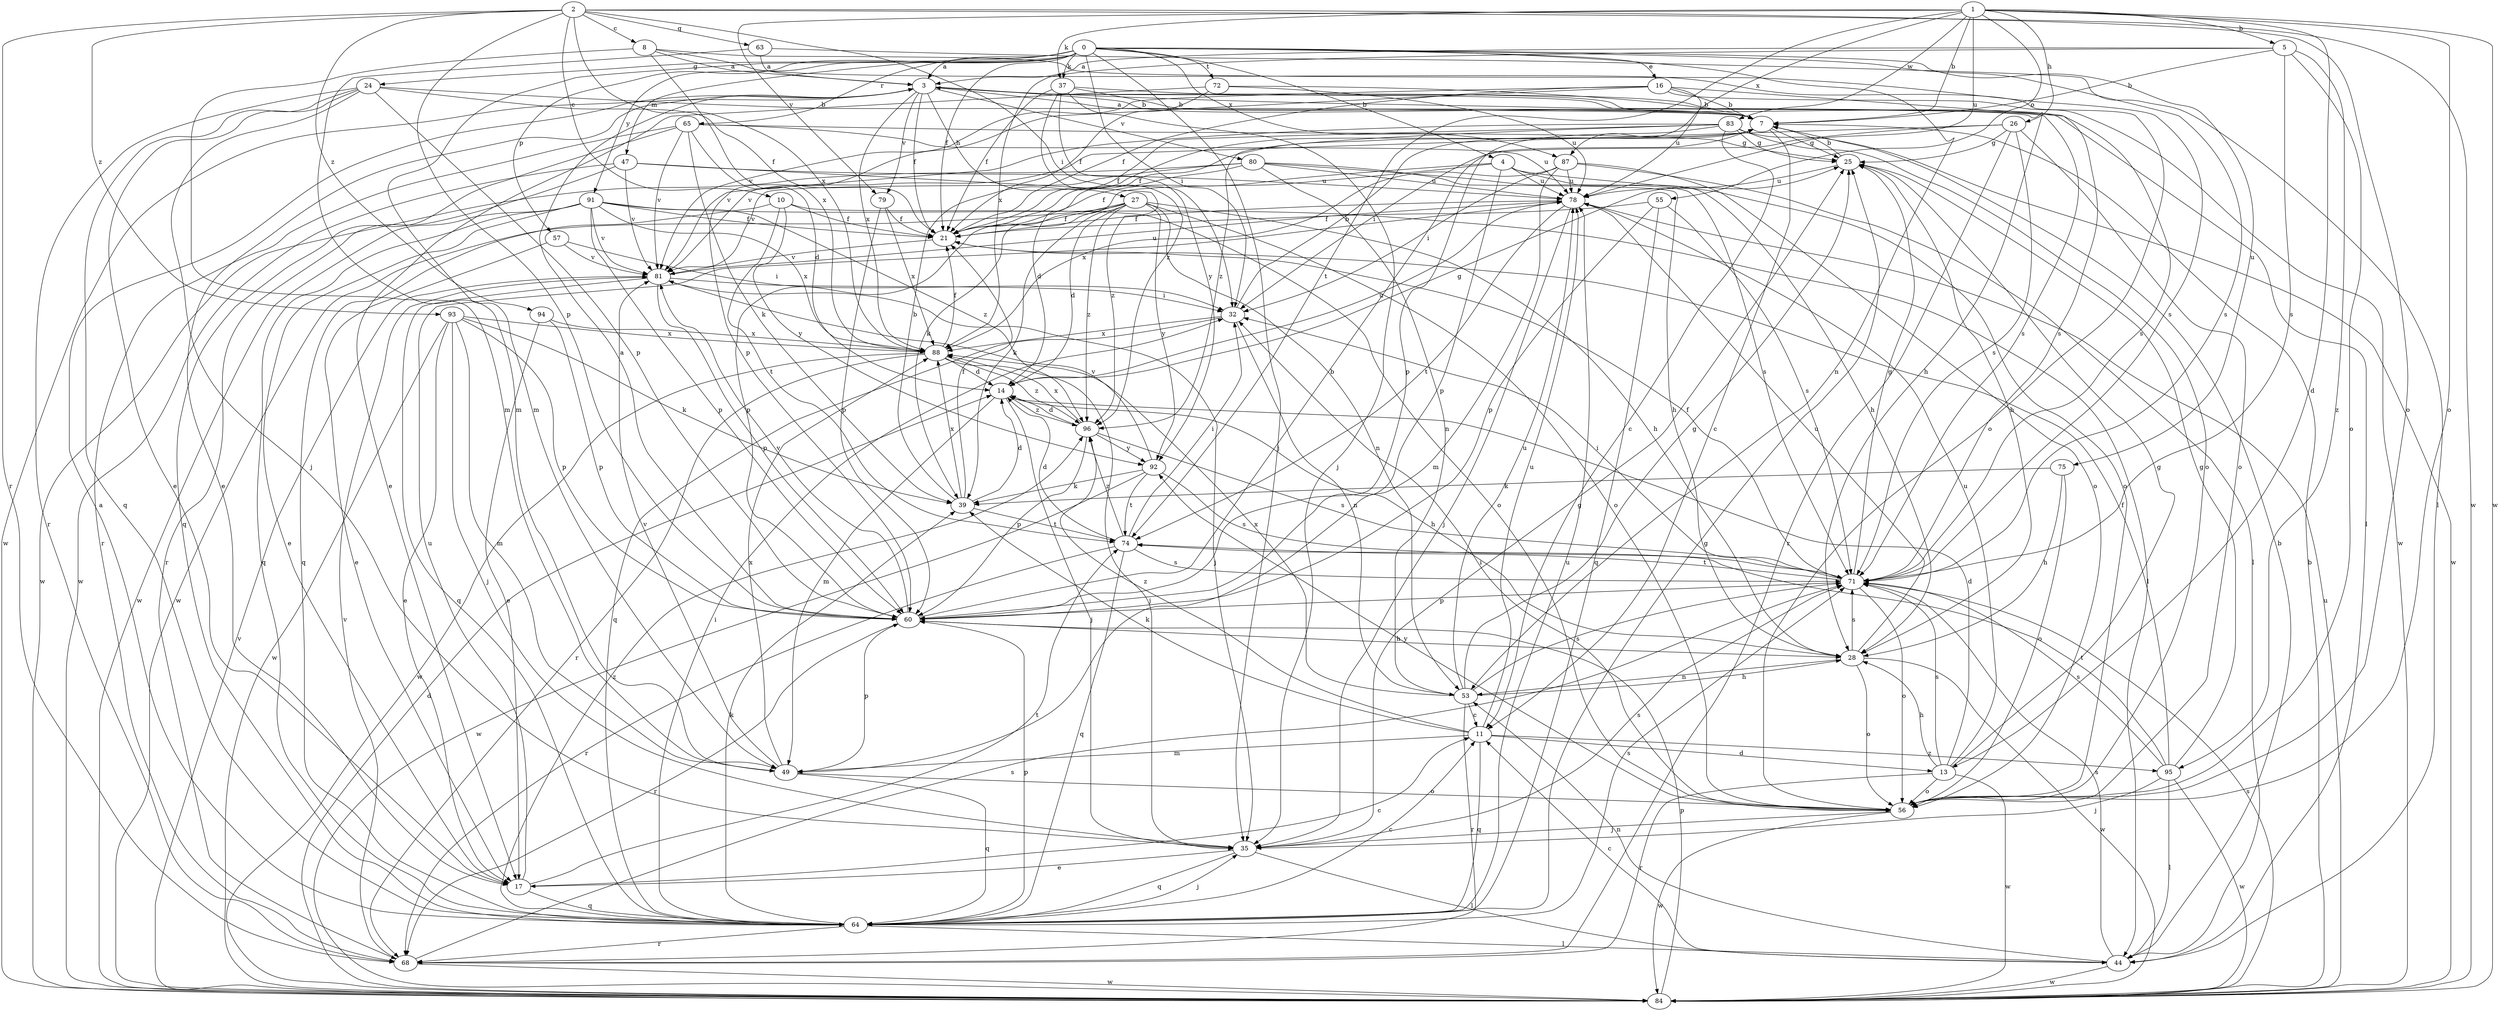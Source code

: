 strict digraph  {
0;
1;
2;
3;
4;
5;
7;
8;
10;
11;
13;
14;
16;
17;
21;
24;
25;
26;
27;
28;
32;
35;
37;
39;
44;
47;
49;
53;
55;
56;
57;
60;
63;
64;
65;
68;
71;
72;
74;
75;
78;
79;
80;
81;
83;
84;
87;
88;
91;
92;
93;
94;
95;
96;
0 -> 3  [label=a];
0 -> 4  [label=b];
0 -> 16  [label=e];
0 -> 21  [label=f];
0 -> 24  [label=g];
0 -> 32  [label=i];
0 -> 35  [label=j];
0 -> 37  [label=k];
0 -> 47  [label=m];
0 -> 49  [label=m];
0 -> 53  [label=n];
0 -> 57  [label=p];
0 -> 65  [label=r];
0 -> 71  [label=s];
0 -> 72  [label=t];
0 -> 75  [label=u];
0 -> 87  [label=x];
0 -> 91  [label=y];
1 -> 5  [label=b];
1 -> 7  [label=b];
1 -> 13  [label=d];
1 -> 26  [label=h];
1 -> 37  [label=k];
1 -> 55  [label=o];
1 -> 56  [label=o];
1 -> 74  [label=t];
1 -> 78  [label=u];
1 -> 79  [label=v];
1 -> 83  [label=w];
1 -> 84  [label=w];
1 -> 87  [label=x];
2 -> 8  [label=c];
2 -> 10  [label=c];
2 -> 32  [label=i];
2 -> 56  [label=o];
2 -> 60  [label=p];
2 -> 63  [label=q];
2 -> 68  [label=r];
2 -> 84  [label=w];
2 -> 88  [label=x];
2 -> 93  [label=z];
2 -> 94  [label=z];
3 -> 7  [label=b];
3 -> 17  [label=e];
3 -> 21  [label=f];
3 -> 27  [label=h];
3 -> 28  [label=h];
3 -> 44  [label=l];
3 -> 71  [label=s];
3 -> 79  [label=v];
3 -> 80  [label=v];
3 -> 84  [label=w];
3 -> 88  [label=x];
4 -> 21  [label=f];
4 -> 28  [label=h];
4 -> 39  [label=k];
4 -> 56  [label=o];
4 -> 60  [label=p];
4 -> 78  [label=u];
5 -> 3  [label=a];
5 -> 7  [label=b];
5 -> 56  [label=o];
5 -> 71  [label=s];
5 -> 88  [label=x];
5 -> 95  [label=z];
7 -> 3  [label=a];
7 -> 11  [label=c];
7 -> 21  [label=f];
7 -> 25  [label=g];
8 -> 3  [label=a];
8 -> 49  [label=m];
8 -> 56  [label=o];
8 -> 71  [label=s];
8 -> 88  [label=x];
10 -> 21  [label=f];
10 -> 56  [label=o];
10 -> 64  [label=q];
10 -> 74  [label=t];
10 -> 92  [label=y];
11 -> 13  [label=d];
11 -> 39  [label=k];
11 -> 49  [label=m];
11 -> 64  [label=q];
11 -> 78  [label=u];
11 -> 95  [label=z];
11 -> 96  [label=z];
13 -> 14  [label=d];
13 -> 25  [label=g];
13 -> 28  [label=h];
13 -> 56  [label=o];
13 -> 68  [label=r];
13 -> 71  [label=s];
13 -> 78  [label=u];
13 -> 84  [label=w];
14 -> 25  [label=g];
14 -> 28  [label=h];
14 -> 35  [label=j];
14 -> 49  [label=m];
14 -> 78  [label=u];
14 -> 96  [label=z];
16 -> 7  [label=b];
16 -> 21  [label=f];
16 -> 60  [label=p];
16 -> 71  [label=s];
16 -> 78  [label=u];
16 -> 81  [label=v];
16 -> 84  [label=w];
17 -> 11  [label=c];
17 -> 64  [label=q];
17 -> 74  [label=t];
17 -> 78  [label=u];
21 -> 81  [label=v];
24 -> 7  [label=b];
24 -> 17  [label=e];
24 -> 21  [label=f];
24 -> 35  [label=j];
24 -> 60  [label=p];
24 -> 64  [label=q];
24 -> 68  [label=r];
25 -> 7  [label=b];
25 -> 28  [label=h];
25 -> 78  [label=u];
26 -> 25  [label=g];
26 -> 32  [label=i];
26 -> 56  [label=o];
26 -> 68  [label=r];
26 -> 71  [label=s];
26 -> 81  [label=v];
27 -> 14  [label=d];
27 -> 21  [label=f];
27 -> 28  [label=h];
27 -> 39  [label=k];
27 -> 53  [label=n];
27 -> 56  [label=o];
27 -> 60  [label=p];
27 -> 84  [label=w];
27 -> 92  [label=y];
27 -> 96  [label=z];
28 -> 53  [label=n];
28 -> 56  [label=o];
28 -> 71  [label=s];
28 -> 78  [label=u];
28 -> 84  [label=w];
32 -> 7  [label=b];
32 -> 53  [label=n];
32 -> 64  [label=q];
32 -> 88  [label=x];
35 -> 17  [label=e];
35 -> 25  [label=g];
35 -> 44  [label=l];
35 -> 64  [label=q];
35 -> 71  [label=s];
37 -> 7  [label=b];
37 -> 21  [label=f];
37 -> 35  [label=j];
37 -> 71  [label=s];
37 -> 92  [label=y];
37 -> 96  [label=z];
39 -> 7  [label=b];
39 -> 14  [label=d];
39 -> 21  [label=f];
39 -> 74  [label=t];
39 -> 88  [label=x];
44 -> 7  [label=b];
44 -> 11  [label=c];
44 -> 53  [label=n];
44 -> 71  [label=s];
44 -> 84  [label=w];
47 -> 68  [label=r];
47 -> 78  [label=u];
47 -> 81  [label=v];
47 -> 84  [label=w];
47 -> 96  [label=z];
49 -> 56  [label=o];
49 -> 60  [label=p];
49 -> 64  [label=q];
49 -> 81  [label=v];
49 -> 88  [label=x];
53 -> 11  [label=c];
53 -> 25  [label=g];
53 -> 28  [label=h];
53 -> 68  [label=r];
53 -> 71  [label=s];
53 -> 78  [label=u];
53 -> 88  [label=x];
55 -> 21  [label=f];
55 -> 60  [label=p];
55 -> 64  [label=q];
55 -> 71  [label=s];
56 -> 32  [label=i];
56 -> 35  [label=j];
56 -> 84  [label=w];
56 -> 92  [label=y];
57 -> 17  [label=e];
57 -> 32  [label=i];
57 -> 81  [label=v];
60 -> 3  [label=a];
60 -> 7  [label=b];
60 -> 28  [label=h];
60 -> 68  [label=r];
60 -> 81  [label=v];
63 -> 3  [label=a];
63 -> 44  [label=l];
63 -> 49  [label=m];
64 -> 3  [label=a];
64 -> 11  [label=c];
64 -> 25  [label=g];
64 -> 32  [label=i];
64 -> 35  [label=j];
64 -> 39  [label=k];
64 -> 44  [label=l];
64 -> 60  [label=p];
64 -> 68  [label=r];
64 -> 71  [label=s];
64 -> 78  [label=u];
64 -> 96  [label=z];
65 -> 14  [label=d];
65 -> 25  [label=g];
65 -> 39  [label=k];
65 -> 64  [label=q];
65 -> 68  [label=r];
65 -> 78  [label=u];
65 -> 81  [label=v];
68 -> 71  [label=s];
68 -> 81  [label=v];
68 -> 84  [label=w];
71 -> 21  [label=f];
71 -> 25  [label=g];
71 -> 32  [label=i];
71 -> 56  [label=o];
71 -> 60  [label=p];
71 -> 74  [label=t];
72 -> 7  [label=b];
72 -> 17  [label=e];
72 -> 21  [label=f];
72 -> 78  [label=u];
74 -> 14  [label=d];
74 -> 32  [label=i];
74 -> 64  [label=q];
74 -> 68  [label=r];
74 -> 71  [label=s];
74 -> 96  [label=z];
75 -> 28  [label=h];
75 -> 39  [label=k];
75 -> 56  [label=o];
78 -> 21  [label=f];
78 -> 35  [label=j];
78 -> 74  [label=t];
79 -> 21  [label=f];
79 -> 60  [label=p];
79 -> 88  [label=x];
80 -> 14  [label=d];
80 -> 28  [label=h];
80 -> 53  [label=n];
80 -> 71  [label=s];
80 -> 78  [label=u];
80 -> 81  [label=v];
80 -> 84  [label=w];
81 -> 32  [label=i];
81 -> 35  [label=j];
81 -> 60  [label=p];
81 -> 64  [label=q];
81 -> 78  [label=u];
83 -> 11  [label=c];
83 -> 21  [label=f];
83 -> 25  [label=g];
83 -> 56  [label=o];
83 -> 60  [label=p];
83 -> 81  [label=v];
83 -> 84  [label=w];
83 -> 96  [label=z];
84 -> 7  [label=b];
84 -> 14  [label=d];
84 -> 60  [label=p];
84 -> 71  [label=s];
84 -> 78  [label=u];
84 -> 81  [label=v];
87 -> 32  [label=i];
87 -> 44  [label=l];
87 -> 49  [label=m];
87 -> 56  [label=o];
87 -> 78  [label=u];
87 -> 88  [label=x];
88 -> 14  [label=d];
88 -> 21  [label=f];
88 -> 35  [label=j];
88 -> 68  [label=r];
88 -> 84  [label=w];
88 -> 96  [label=z];
91 -> 17  [label=e];
91 -> 21  [label=f];
91 -> 44  [label=l];
91 -> 60  [label=p];
91 -> 64  [label=q];
91 -> 81  [label=v];
91 -> 84  [label=w];
91 -> 88  [label=x];
91 -> 96  [label=z];
92 -> 39  [label=k];
92 -> 71  [label=s];
92 -> 74  [label=t];
92 -> 81  [label=v];
92 -> 84  [label=w];
93 -> 17  [label=e];
93 -> 35  [label=j];
93 -> 39  [label=k];
93 -> 49  [label=m];
93 -> 60  [label=p];
93 -> 84  [label=w];
93 -> 88  [label=x];
94 -> 17  [label=e];
94 -> 60  [label=p];
94 -> 88  [label=x];
95 -> 21  [label=f];
95 -> 25  [label=g];
95 -> 35  [label=j];
95 -> 44  [label=l];
95 -> 71  [label=s];
95 -> 74  [label=t];
95 -> 84  [label=w];
96 -> 14  [label=d];
96 -> 60  [label=p];
96 -> 71  [label=s];
96 -> 88  [label=x];
96 -> 92  [label=y];
}
